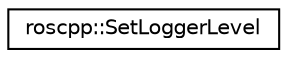 digraph "Graphical Class Hierarchy"
{
  edge [fontname="Helvetica",fontsize="10",labelfontname="Helvetica",labelfontsize="10"];
  node [fontname="Helvetica",fontsize="10",shape=record];
  rankdir="LR";
  Node1 [label="roscpp::SetLoggerLevel",height=0.2,width=0.4,color="black", fillcolor="white", style="filled",URL="$classroscpp_1_1_set_logger_level.html"];
}
